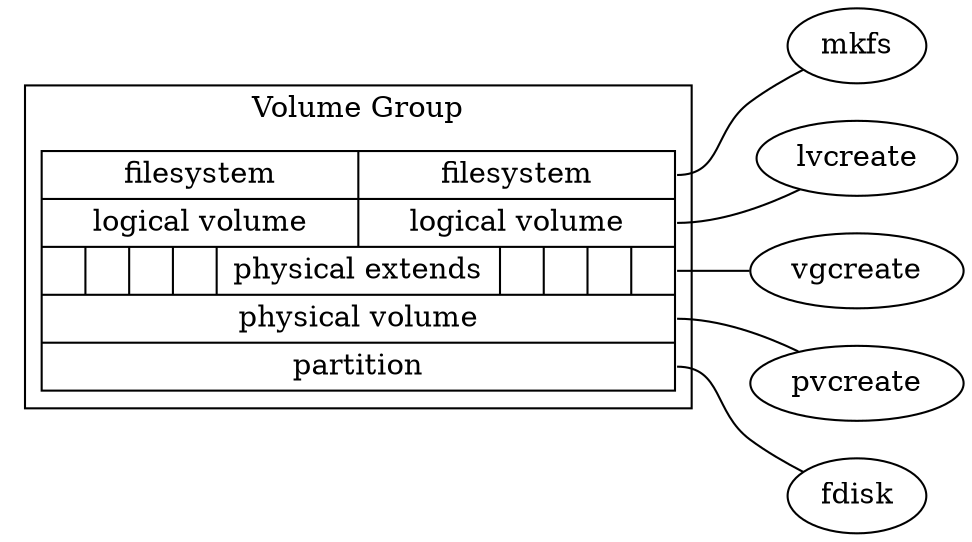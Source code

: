 graph G {
	node [shape=record];
	edge [arrowhead=none];
	rankdir="LR";
	
	subgraph cluster_0 {
		disk[label="{filesystem|<f0>filesystem}|{logical volume|<f1>logical volume}|{||||physical extends||||<f2>}|<f3>physical volume|<f4>partition"]
		disk
		label="Volume Group"
	}
	
	node [shape=ellipse]
	disk:f0 -- mkfs
	disk:f1 -- lvcreate
	disk:f2 -- vgcreate
	disk:f3 -- pvcreate
	disk:f4 -- fdisk
}